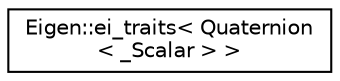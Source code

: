 digraph "Graphical Class Hierarchy"
{
  edge [fontname="Helvetica",fontsize="10",labelfontname="Helvetica",labelfontsize="10"];
  node [fontname="Helvetica",fontsize="10",shape=record];
  rankdir="LR";
  Node1 [label="Eigen::ei_traits\< Quaternion\l\< _Scalar \> \>",height=0.2,width=0.4,color="black", fillcolor="white", style="filled",URL="$struct_eigen_1_1ei__traits_3_01_quaternion_3_01___scalar_01_4_01_4.html"];
}
